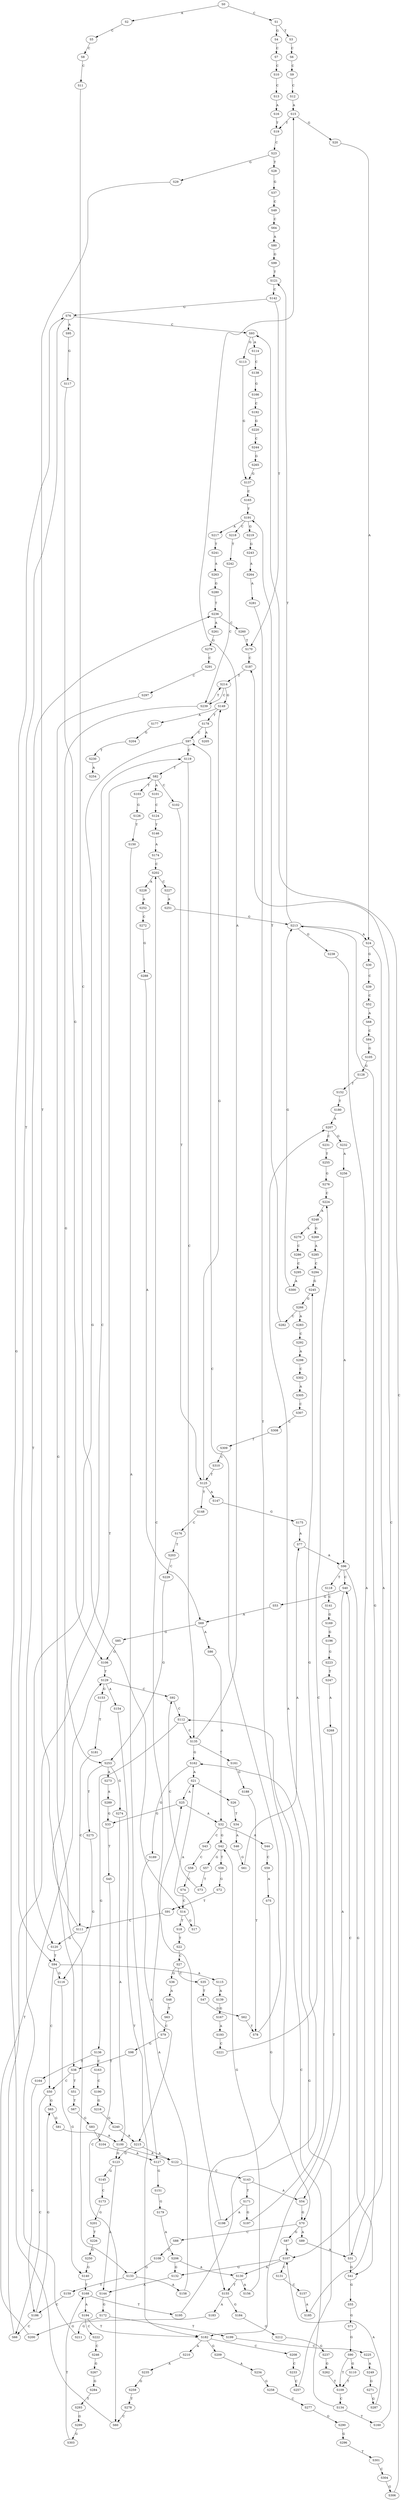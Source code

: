 strict digraph  {
	S0 -> S1 [ label = C ];
	S0 -> S2 [ label = A ];
	S1 -> S3 [ label = T ];
	S1 -> S4 [ label = G ];
	S2 -> S5 [ label = C ];
	S3 -> S6 [ label = C ];
	S4 -> S7 [ label = C ];
	S5 -> S8 [ label = C ];
	S6 -> S9 [ label = C ];
	S7 -> S10 [ label = C ];
	S8 -> S11 [ label = C ];
	S9 -> S12 [ label = C ];
	S10 -> S13 [ label = C ];
	S11 -> S14 [ label = C ];
	S12 -> S15 [ label = A ];
	S13 -> S16 [ label = A ];
	S14 -> S17 [ label = G ];
	S14 -> S18 [ label = T ];
	S15 -> S19 [ label = T ];
	S15 -> S20 [ label = G ];
	S16 -> S19 [ label = T ];
	S17 -> S21 [ label = A ];
	S18 -> S22 [ label = T ];
	S19 -> S23 [ label = C ];
	S20 -> S24 [ label = A ];
	S21 -> S25 [ label = A ];
	S21 -> S26 [ label = C ];
	S22 -> S27 [ label = C ];
	S23 -> S28 [ label = T ];
	S23 -> S29 [ label = G ];
	S24 -> S30 [ label = G ];
	S24 -> S31 [ label = A ];
	S25 -> S32 [ label = A ];
	S25 -> S33 [ label = G ];
	S26 -> S34 [ label = T ];
	S27 -> S35 [ label = C ];
	S27 -> S36 [ label = G ];
	S28 -> S37 [ label = G ];
	S29 -> S38 [ label = T ];
	S30 -> S39 [ label = C ];
	S31 -> S40 [ label = C ];
	S31 -> S41 [ label = G ];
	S32 -> S42 [ label = G ];
	S32 -> S43 [ label = C ];
	S32 -> S44 [ label = A ];
	S33 -> S45 [ label = T ];
	S34 -> S46 [ label = A ];
	S35 -> S47 [ label = T ];
	S36 -> S48 [ label = A ];
	S37 -> S49 [ label = C ];
	S38 -> S50 [ label = C ];
	S38 -> S51 [ label = T ];
	S39 -> S52 [ label = C ];
	S40 -> S53 [ label = G ];
	S40 -> S54 [ label = A ];
	S41 -> S55 [ label = G ];
	S42 -> S56 [ label = T ];
	S42 -> S57 [ label = G ];
	S43 -> S58 [ label = C ];
	S44 -> S59 [ label = C ];
	S45 -> S60 [ label = C ];
	S46 -> S61 [ label = G ];
	S47 -> S62 [ label = G ];
	S48 -> S63 [ label = T ];
	S49 -> S64 [ label = C ];
	S50 -> S65 [ label = G ];
	S50 -> S66 [ label = C ];
	S51 -> S67 [ label = T ];
	S52 -> S68 [ label = A ];
	S53 -> S69 [ label = A ];
	S54 -> S70 [ label = G ];
	S55 -> S71 [ label = G ];
	S56 -> S72 [ label = G ];
	S57 -> S73 [ label = T ];
	S58 -> S74 [ label = C ];
	S59 -> S75 [ label = A ];
	S60 -> S76 [ label = G ];
	S61 -> S77 [ label = A ];
	S62 -> S78 [ label = T ];
	S63 -> S79 [ label = C ];
	S64 -> S80 [ label = A ];
	S65 -> S81 [ label = G ];
	S66 -> S82 [ label = T ];
	S67 -> S83 [ label = G ];
	S68 -> S84 [ label = C ];
	S69 -> S85 [ label = G ];
	S69 -> S86 [ label = A ];
	S70 -> S87 [ label = G ];
	S70 -> S88 [ label = C ];
	S70 -> S89 [ label = A ];
	S71 -> S90 [ label = G ];
	S72 -> S91 [ label = T ];
	S73 -> S92 [ label = C ];
	S74 -> S14 [ label = C ];
	S75 -> S70 [ label = G ];
	S76 -> S93 [ label = C ];
	S76 -> S94 [ label = T ];
	S76 -> S95 [ label = A ];
	S77 -> S96 [ label = A ];
	S78 -> S97 [ label = C ];
	S79 -> S98 [ label = G ];
	S80 -> S99 [ label = G ];
	S81 -> S100 [ label = A ];
	S82 -> S101 [ label = A ];
	S82 -> S102 [ label = C ];
	S82 -> S103 [ label = T ];
	S83 -> S104 [ label = T ];
	S84 -> S105 [ label = G ];
	S85 -> S106 [ label = G ];
	S86 -> S32 [ label = A ];
	S87 -> S107 [ label = A ];
	S88 -> S108 [ label = C ];
	S89 -> S31 [ label = A ];
	S90 -> S109 [ label = T ];
	S90 -> S110 [ label = G ];
	S91 -> S111 [ label = C ];
	S92 -> S112 [ label = C ];
	S93 -> S113 [ label = G ];
	S93 -> S114 [ label = A ];
	S94 -> S50 [ label = C ];
	S94 -> S115 [ label = A ];
	S94 -> S116 [ label = G ];
	S95 -> S117 [ label = G ];
	S96 -> S118 [ label = T ];
	S96 -> S40 [ label = C ];
	S96 -> S41 [ label = G ];
	S97 -> S119 [ label = C ];
	S97 -> S120 [ label = G ];
	S98 -> S38 [ label = T ];
	S99 -> S121 [ label = T ];
	S100 -> S122 [ label = A ];
	S100 -> S123 [ label = G ];
	S101 -> S124 [ label = C ];
	S102 -> S125 [ label = T ];
	S103 -> S126 [ label = G ];
	S104 -> S127 [ label = A ];
	S105 -> S128 [ label = G ];
	S106 -> S129 [ label = T ];
	S107 -> S130 [ label = A ];
	S107 -> S131 [ label = C ];
	S107 -> S132 [ label = G ];
	S108 -> S133 [ label = G ];
	S109 -> S134 [ label = C ];
	S110 -> S109 [ label = T ];
	S111 -> S120 [ label = G ];
	S111 -> S119 [ label = C ];
	S112 -> S135 [ label = C ];
	S112 -> S136 [ label = G ];
	S113 -> S137 [ label = G ];
	S114 -> S138 [ label = C ];
	S115 -> S139 [ label = A ];
	S116 -> S140 [ label = G ];
	S117 -> S106 [ label = G ];
	S118 -> S141 [ label = C ];
	S119 -> S82 [ label = T ];
	S119 -> S135 [ label = C ];
	S120 -> S94 [ label = T ];
	S121 -> S142 [ label = C ];
	S122 -> S143 [ label = C ];
	S123 -> S144 [ label = A ];
	S123 -> S145 [ label = G ];
	S124 -> S146 [ label = T ];
	S125 -> S147 [ label = A ];
	S125 -> S148 [ label = T ];
	S125 -> S149 [ label = G ];
	S126 -> S150 [ label = T ];
	S127 -> S151 [ label = G ];
	S128 -> S152 [ label = T ];
	S129 -> S153 [ label = G ];
	S129 -> S92 [ label = C ];
	S129 -> S154 [ label = A ];
	S130 -> S155 [ label = T ];
	S130 -> S156 [ label = A ];
	S131 -> S157 [ label = C ];
	S132 -> S144 [ label = A ];
	S133 -> S158 [ label = A ];
	S133 -> S159 [ label = T ];
	S134 -> S112 [ label = C ];
	S134 -> S160 [ label = T ];
	S135 -> S161 [ label = T ];
	S135 -> S15 [ label = A ];
	S135 -> S162 [ label = G ];
	S136 -> S163 [ label = C ];
	S136 -> S164 [ label = T ];
	S137 -> S165 [ label = C ];
	S138 -> S166 [ label = G ];
	S139 -> S167 [ label = G ];
	S140 -> S168 [ label = T ];
	S141 -> S169 [ label = G ];
	S142 -> S76 [ label = G ];
	S142 -> S170 [ label = T ];
	S143 -> S54 [ label = A ];
	S143 -> S171 [ label = T ];
	S144 -> S172 [ label = G ];
	S145 -> S173 [ label = C ];
	S146 -> S174 [ label = A ];
	S147 -> S175 [ label = G ];
	S148 -> S176 [ label = C ];
	S149 -> S177 [ label = A ];
	S149 -> S178 [ label = T ];
	S150 -> S127 [ label = A ];
	S151 -> S179 [ label = G ];
	S152 -> S180 [ label = T ];
	S153 -> S181 [ label = T ];
	S154 -> S182 [ label = T ];
	S155 -> S183 [ label = A ];
	S155 -> S184 [ label = G ];
	S156 -> S42 [ label = G ];
	S157 -> S185 [ label = A ];
	S158 -> S25 [ label = A ];
	S159 -> S186 [ label = C ];
	S160 -> S187 [ label = C ];
	S161 -> S188 [ label = G ];
	S162 -> S21 [ label = A ];
	S162 -> S189 [ label = G ];
	S163 -> S190 [ label = C ];
	S164 -> S186 [ label = C ];
	S165 -> S191 [ label = T ];
	S166 -> S192 [ label = C ];
	S167 -> S193 [ label = A ];
	S168 -> S194 [ label = A ];
	S168 -> S195 [ label = T ];
	S169 -> S196 [ label = G ];
	S170 -> S187 [ label = C ];
	S171 -> S197 [ label = G ];
	S171 -> S198 [ label = A ];
	S172 -> S199 [ label = T ];
	S172 -> S200 [ label = G ];
	S173 -> S201 [ label = G ];
	S174 -> S202 [ label = C ];
	S175 -> S77 [ label = A ];
	S176 -> S203 [ label = T ];
	S177 -> S204 [ label = G ];
	S178 -> S205 [ label = A ];
	S178 -> S97 [ label = C ];
	S179 -> S206 [ label = A ];
	S180 -> S207 [ label = A ];
	S181 -> S111 [ label = C ];
	S182 -> S208 [ label = C ];
	S182 -> S209 [ label = G ];
	S182 -> S210 [ label = A ];
	S183 -> S211 [ label = G ];
	S184 -> S212 [ label = G ];
	S185 -> S213 [ label = G ];
	S186 -> S66 [ label = C ];
	S186 -> S65 [ label = G ];
	S187 -> S214 [ label = T ];
	S188 -> S78 [ label = T ];
	S189 -> S215 [ label = A ];
	S190 -> S216 [ label = G ];
	S191 -> S217 [ label = A ];
	S191 -> S218 [ label = C ];
	S191 -> S219 [ label = G ];
	S192 -> S220 [ label = G ];
	S193 -> S221 [ label = C ];
	S194 -> S182 [ label = T ];
	S194 -> S222 [ label = C ];
	S195 -> S207 [ label = A ];
	S196 -> S223 [ label = G ];
	S197 -> S224 [ label = C ];
	S198 -> S202 [ label = C ];
	S199 -> S225 [ label = C ];
	S200 -> S129 [ label = T ];
	S201 -> S226 [ label = T ];
	S202 -> S227 [ label = C ];
	S202 -> S228 [ label = A ];
	S203 -> S229 [ label = C ];
	S204 -> S230 [ label = T ];
	S206 -> S132 [ label = G ];
	S206 -> S130 [ label = A ];
	S207 -> S231 [ label = C ];
	S207 -> S232 [ label = G ];
	S208 -> S233 [ label = C ];
	S209 -> S234 [ label = A ];
	S210 -> S235 [ label = A ];
	S211 -> S236 [ label = T ];
	S212 -> S237 [ label = G ];
	S213 -> S121 [ label = T ];
	S213 -> S238 [ label = G ];
	S213 -> S24 [ label = A ];
	S214 -> S149 [ label = G ];
	S214 -> S239 [ label = C ];
	S215 -> S122 [ label = A ];
	S215 -> S123 [ label = G ];
	S216 -> S240 [ label = G ];
	S217 -> S241 [ label = T ];
	S218 -> S242 [ label = T ];
	S219 -> S243 [ label = G ];
	S220 -> S244 [ label = C ];
	S221 -> S245 [ label = G ];
	S222 -> S246 [ label = C ];
	S223 -> S247 [ label = T ];
	S224 -> S248 [ label = A ];
	S225 -> S249 [ label = A ];
	S226 -> S250 [ label = G ];
	S227 -> S251 [ label = A ];
	S228 -> S252 [ label = A ];
	S229 -> S253 [ label = G ];
	S230 -> S254 [ label = A ];
	S231 -> S255 [ label = T ];
	S232 -> S256 [ label = A ];
	S233 -> S257 [ label = C ];
	S234 -> S258 [ label = G ];
	S235 -> S259 [ label = G ];
	S236 -> S260 [ label = C ];
	S236 -> S261 [ label = A ];
	S237 -> S262 [ label = G ];
	S238 -> S107 [ label = A ];
	S239 -> S214 [ label = T ];
	S239 -> S253 [ label = G ];
	S240 -> S215 [ label = A ];
	S241 -> S263 [ label = A ];
	S242 -> S239 [ label = C ];
	S243 -> S264 [ label = A ];
	S244 -> S265 [ label = G ];
	S245 -> S266 [ label = G ];
	S246 -> S267 [ label = G ];
	S247 -> S268 [ label = A ];
	S248 -> S269 [ label = G ];
	S248 -> S270 [ label = A ];
	S249 -> S271 [ label = G ];
	S250 -> S140 [ label = G ];
	S251 -> S213 [ label = G ];
	S252 -> S272 [ label = C ];
	S253 -> S273 [ label = A ];
	S253 -> S274 [ label = G ];
	S253 -> S275 [ label = T ];
	S255 -> S276 [ label = G ];
	S256 -> S96 [ label = A ];
	S257 -> S162 [ label = G ];
	S258 -> S277 [ label = C ];
	S259 -> S278 [ label = T ];
	S260 -> S170 [ label = T ];
	S261 -> S279 [ label = G ];
	S262 -> S109 [ label = T ];
	S263 -> S280 [ label = G ];
	S264 -> S281 [ label = A ];
	S265 -> S137 [ label = G ];
	S266 -> S282 [ label = C ];
	S266 -> S283 [ label = A ];
	S267 -> S284 [ label = G ];
	S268 -> S182 [ label = T ];
	S269 -> S285 [ label = A ];
	S270 -> S286 [ label = C ];
	S271 -> S287 [ label = G ];
	S272 -> S288 [ label = G ];
	S273 -> S289 [ label = A ];
	S274 -> S100 [ label = A ];
	S275 -> S116 [ label = G ];
	S276 -> S224 [ label = C ];
	S277 -> S290 [ label = G ];
	S278 -> S60 [ label = C ];
	S279 -> S291 [ label = C ];
	S280 -> S236 [ label = T ];
	S281 -> S155 [ label = T ];
	S282 -> S191 [ label = T ];
	S283 -> S292 [ label = C ];
	S284 -> S293 [ label = T ];
	S285 -> S294 [ label = C ];
	S286 -> S295 [ label = C ];
	S287 -> S107 [ label = A ];
	S288 -> S69 [ label = A ];
	S289 -> S33 [ label = G ];
	S290 -> S296 [ label = G ];
	S291 -> S297 [ label = C ];
	S292 -> S298 [ label = A ];
	S293 -> S299 [ label = G ];
	S294 -> S245 [ label = G ];
	S295 -> S300 [ label = A ];
	S296 -> S301 [ label = T ];
	S297 -> S133 [ label = G ];
	S298 -> S302 [ label = C ];
	S299 -> S303 [ label = G ];
	S300 -> S213 [ label = G ];
	S301 -> S304 [ label = C ];
	S302 -> S305 [ label = A ];
	S303 -> S168 [ label = T ];
	S304 -> S306 [ label = G ];
	S305 -> S307 [ label = C ];
	S306 -> S93 [ label = C ];
	S307 -> S308 [ label = C ];
	S308 -> S309 [ label = T ];
	S309 -> S310 [ label = C ];
	S310 -> S125 [ label = T ];
}
